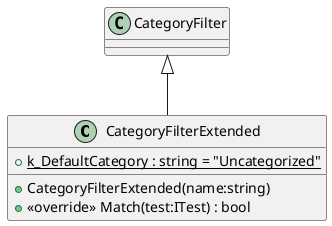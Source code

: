 @startuml
class CategoryFilterExtended {
    + {static} k_DefaultCategory : string = "Uncategorized"
    + CategoryFilterExtended(name:string)
    + <<override>> Match(test:ITest) : bool
}
CategoryFilter <|-- CategoryFilterExtended
@enduml
